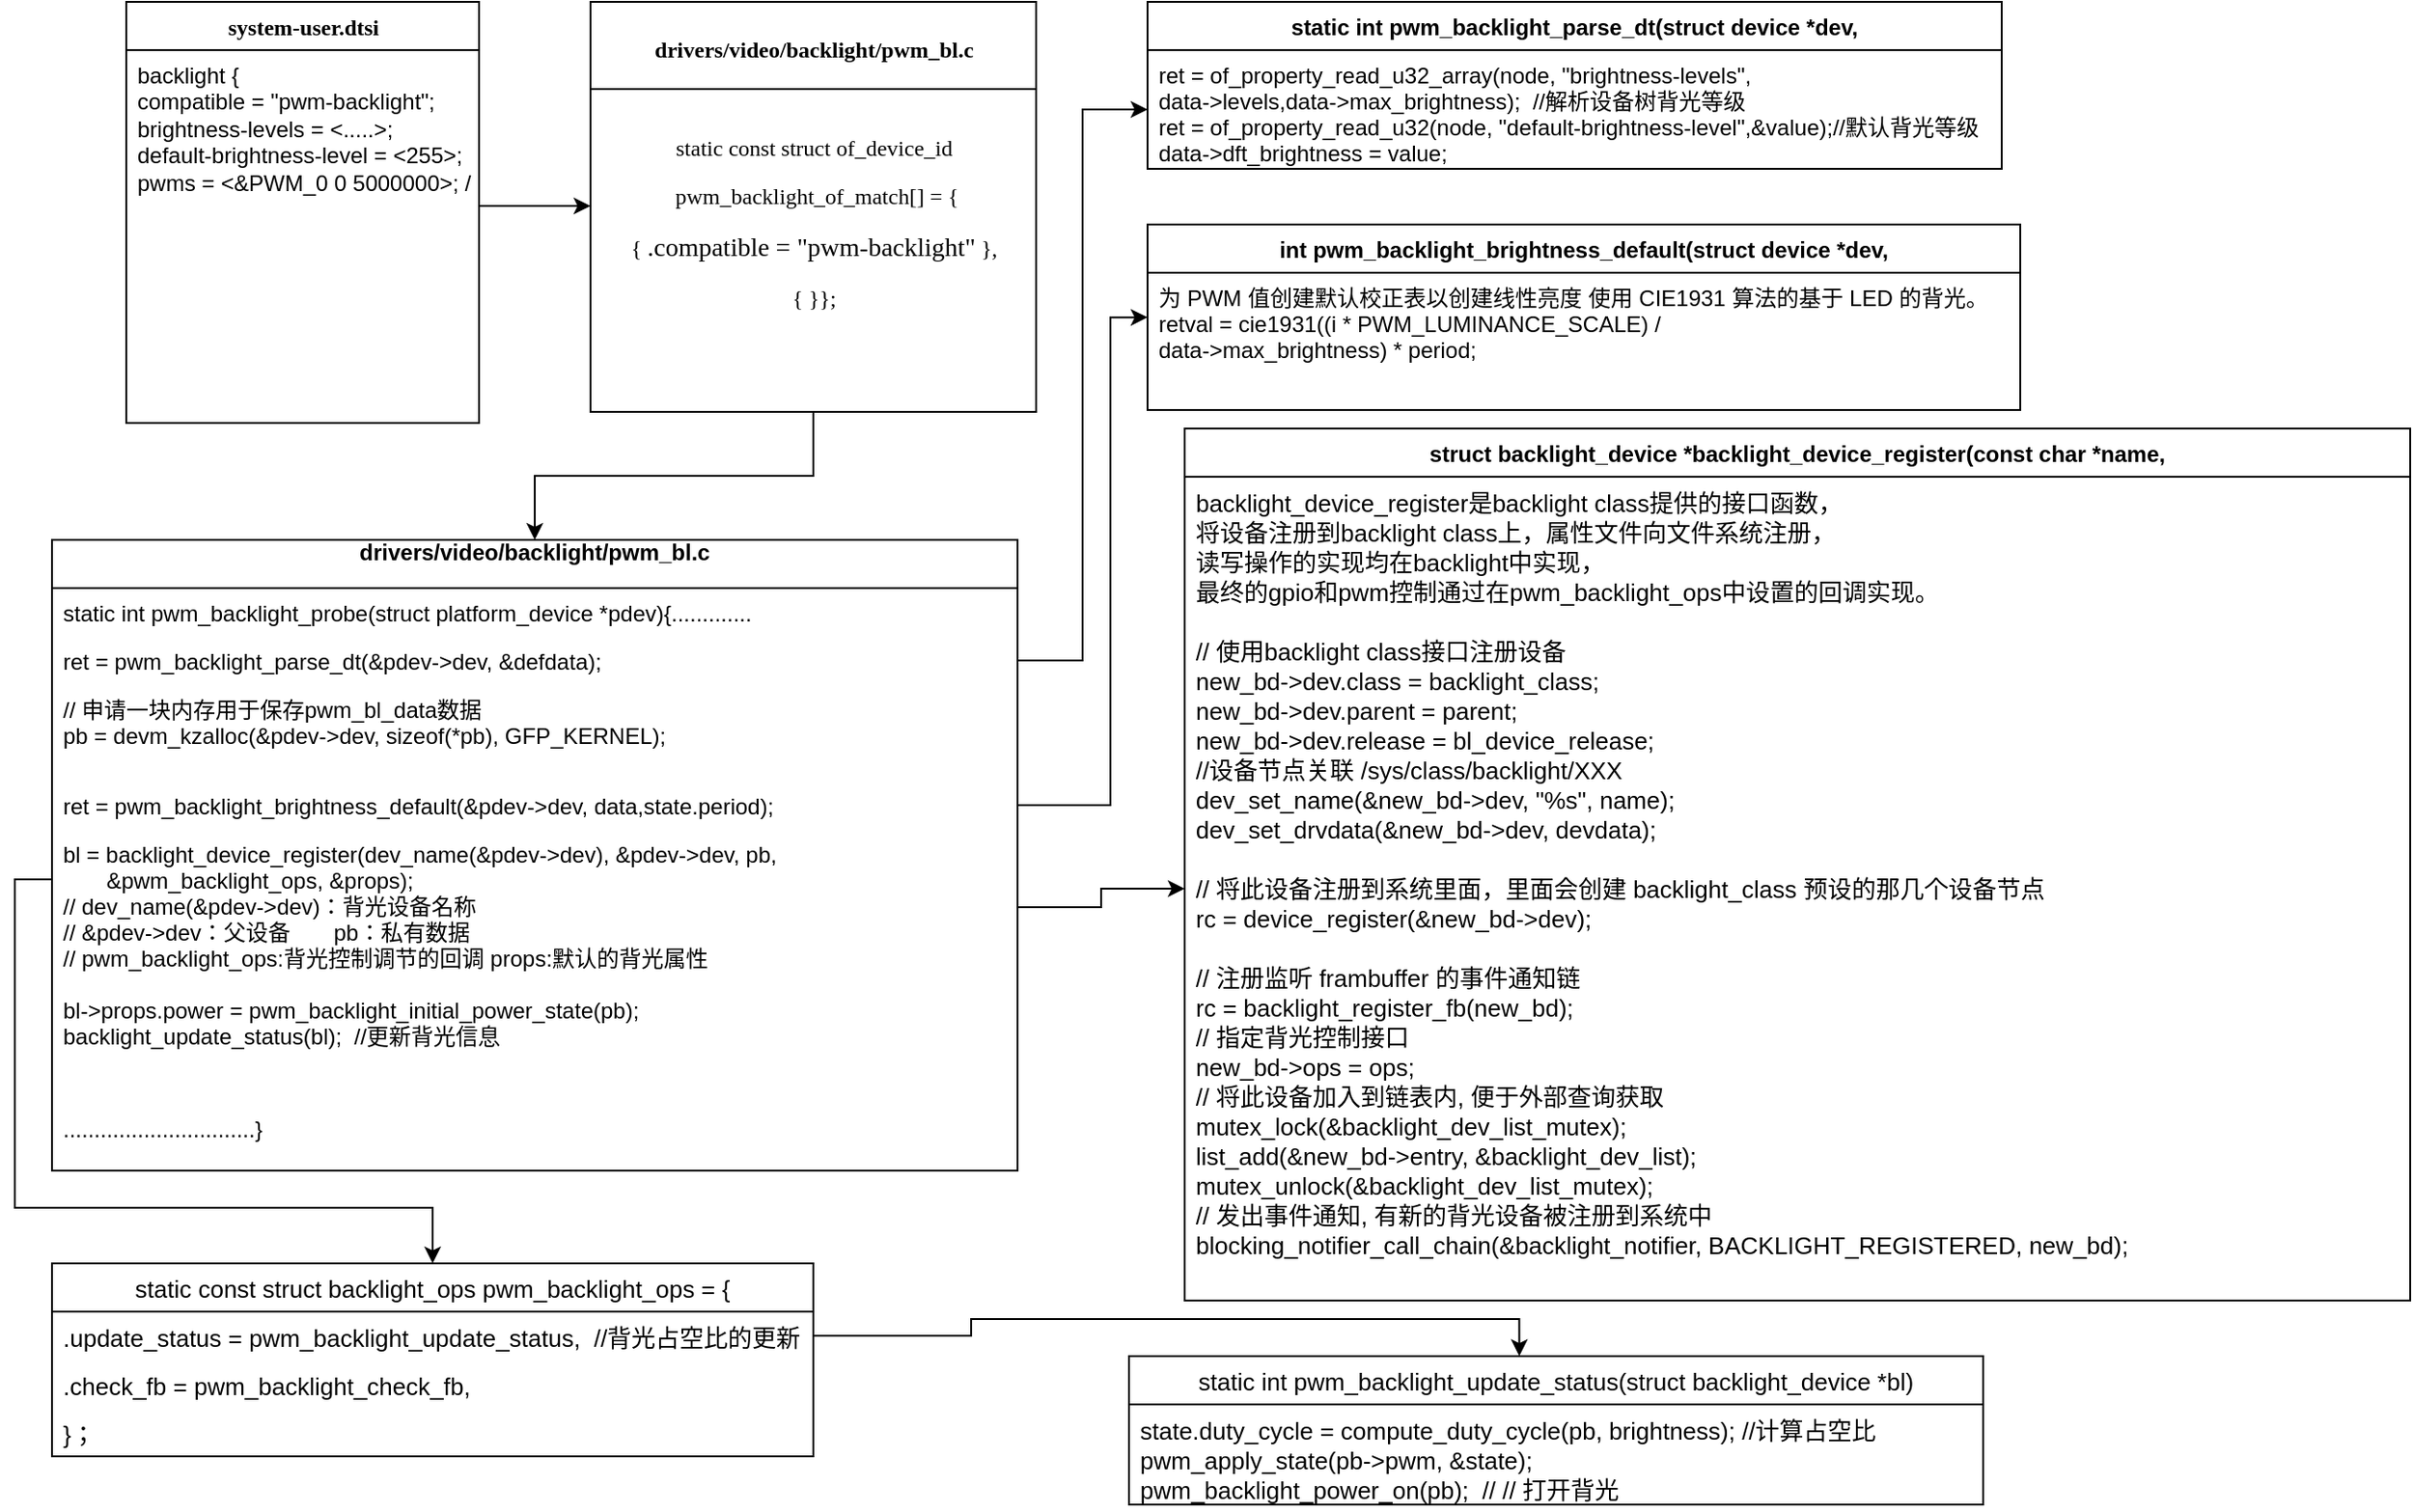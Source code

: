 <mxfile version="20.7.2" type="github">
  <diagram name="Page-1" id="9f46799a-70d6-7492-0946-bef42562c5a5">
    <mxGraphModel dx="2491" dy="788" grid="1" gridSize="10" guides="1" tooltips="1" connect="1" arrows="1" fold="1" page="1" pageScale="1" pageWidth="1100" pageHeight="850" background="none" math="0" shadow="0">
      <root>
        <mxCell id="0" />
        <mxCell id="1" parent="0" />
        <mxCell id="78961159f06e98e8-17" value="system-user.dtsi" style="swimlane;html=1;fontStyle=1;align=center;verticalAlign=top;childLayout=stackLayout;horizontal=1;startSize=26;horizontalStack=0;resizeParent=1;resizeLast=0;collapsible=1;marginBottom=0;swimlaneFillColor=#ffffff;rounded=0;shadow=0;comic=0;labelBackgroundColor=none;strokeWidth=1;fillColor=none;fontFamily=Verdana;fontSize=12" parent="1" vertex="1">
          <mxGeometry x="60" y="30" width="190" height="227" as="geometry" />
        </mxCell>
        <mxCell id="78961159f06e98e8-21" value="&lt;div&gt;backlight {&lt;/div&gt;&lt;div&gt;&lt;span style=&quot;&quot;&gt;			&lt;/span&gt;compatible = &quot;pwm-backlight&quot;;&lt;/div&gt;&lt;div&gt;brightness-levels = &amp;lt;.....&amp;gt;;&lt;br&gt;&lt;/div&gt;&lt;div&gt;default-brightness-level = &amp;lt;255&amp;gt;;&lt;br&gt;&lt;/div&gt;&lt;div&gt;pwms = &amp;lt;&amp;amp;PWM_0 0 5000000&amp;gt;; /&lt;br&gt;&lt;/div&gt;" style="text;html=1;strokeColor=none;fillColor=none;align=left;verticalAlign=top;spacingLeft=4;spacingRight=4;whiteSpace=wrap;overflow=hidden;rotatable=0;points=[[0,0.5],[1,0.5]];portConstraint=eastwest;" parent="78961159f06e98e8-17" vertex="1">
          <mxGeometry y="26" width="190" height="124" as="geometry" />
        </mxCell>
        <mxCell id="78961159f06e98e8-20" value="+ method(type): type" style="text;html=1;strokeColor=none;fillColor=none;align=left;verticalAlign=top;spacingLeft=4;spacingRight=4;whiteSpace=wrap;overflow=hidden;rotatable=0;points=[[0,0.5],[1,0.5]];portConstraint=eastwest;" parent="78961159f06e98e8-17" vertex="1">
          <mxGeometry y="150" width="190" height="6" as="geometry" />
        </mxCell>
        <mxCell id="pFG0BNeJu_NjUhtNRgoJ-89" style="edgeStyle=orthogonalEdgeStyle;rounded=0;orthogonalLoop=1;jettySize=auto;html=1;exitX=0.5;exitY=1;exitDx=0;exitDy=0;entryX=0.5;entryY=0;entryDx=0;entryDy=0;" edge="1" parent="1" source="78961159f06e98e8-30" target="pFG0BNeJu_NjUhtNRgoJ-75">
          <mxGeometry relative="1" as="geometry" />
        </mxCell>
        <mxCell id="78961159f06e98e8-30" value="&lt;p class=&quot;MsoNormal&quot;&gt;drivers/video/backlight/pwm_bl.c&lt;/p&gt;&lt;p class=&quot;MsoNormal&quot;&gt;&lt;span style=&quot;background-color: initial;&quot;&gt;&lt;br&gt;&lt;/span&gt;&lt;/p&gt;&lt;p class=&quot;MsoNormal&quot;&gt;&lt;span style=&quot;font-weight: normal;&quot;&gt;&lt;span style=&quot;background-color: initial;&quot;&gt;static const&amp;nbsp;&lt;/span&gt;&lt;span style=&quot;background-color: initial;&quot;&gt;struct of_device_id&lt;/span&gt;&lt;/span&gt;&lt;/p&gt;&lt;p class=&quot;MsoNormal&quot;&gt;&lt;span style=&quot;font-weight: normal;&quot;&gt;&lt;span style=&quot;background-color: initial;&quot;&gt;&amp;nbsp;pwm_backlight_of_match[] = {&lt;/span&gt;&lt;br&gt;&lt;/span&gt;&lt;/p&gt;&lt;p class=&quot;MsoNormal&quot;&gt;&lt;span style=&quot;font-weight: normal;&quot;&gt;&lt;/span&gt;&lt;/p&gt;&lt;p class=&quot;MsoNormal&quot;&gt;&lt;span style=&quot;font-weight: normal;&quot;&gt;&lt;span&gt;	&lt;/span&gt;&lt;span&gt;{ &lt;/span&gt;&lt;span style=&quot;font-family: Calibri; font-size: 10.5pt;&quot;&gt;.compatible = &quot;pwm-backlight&quot;&lt;/span&gt;&lt;span&gt;&amp;nbsp;},&lt;/span&gt;&lt;span&gt;&lt;/span&gt;&lt;/span&gt;&lt;/p&gt;&lt;p class=&quot;MsoNormal&quot;&gt;&lt;span style=&quot;font-weight: normal;&quot;&gt;&lt;span&gt;	&lt;/span&gt;&lt;span&gt;{ }&lt;/span&gt;&lt;span style=&quot;background-color: initial;&quot;&gt;};&lt;/span&gt;&lt;/span&gt;&lt;/p&gt;&lt;p class=&quot;MsoNormal&quot;&gt;&lt;br&gt;&lt;/p&gt;&lt;p class=&quot;MsoNormal&quot;&gt;&lt;span&gt;&lt;br&gt;&lt;/span&gt;&lt;/p&gt;&lt;p class=&quot;MsoNormal&quot;&gt;&lt;span&gt;&lt;br&gt;&lt;/span&gt;&lt;/p&gt;&lt;p class=&quot;MsoNormal&quot;&gt;&lt;span&gt;&lt;br&gt;&lt;/span&gt;&lt;/p&gt;&lt;p class=&quot;MsoNormal&quot;&gt;&lt;span&gt;&lt;br&gt;&lt;/span&gt;&lt;/p&gt;&lt;br&gt;&lt;p class=&quot;MsoNormal&quot;&gt;&lt;span&gt;&lt;/span&gt;&lt;/p&gt;" style="swimlane;html=1;fontStyle=1;align=center;verticalAlign=top;childLayout=stackLayout;horizontal=1;startSize=47;horizontalStack=0;resizeParent=1;resizeLast=0;collapsible=1;marginBottom=0;swimlaneFillColor=#ffffff;rounded=0;shadow=0;comic=0;labelBackgroundColor=none;strokeWidth=1;fillColor=none;fontFamily=Verdana;fontSize=12" parent="1" vertex="1">
          <mxGeometry x="310" y="30" width="240" height="221" as="geometry" />
        </mxCell>
        <mxCell id="pFG0BNeJu_NjUhtNRgoJ-2" value="" style="endArrow=classic;html=1;rounded=0;" edge="1" parent="1">
          <mxGeometry width="50" height="50" relative="1" as="geometry">
            <mxPoint x="250" y="140" as="sourcePoint" />
            <mxPoint x="310" y="140" as="targetPoint" />
          </mxGeometry>
        </mxCell>
        <mxCell id="pFG0BNeJu_NjUhtNRgoJ-23" value="static int pwm_backlight_parse_dt(struct device *dev," style="swimlane;fontStyle=1;childLayout=stackLayout;horizontal=1;startSize=26;fillColor=none;horizontalStack=0;resizeParent=1;resizeParentMax=0;resizeLast=0;collapsible=1;marginBottom=0;" vertex="1" parent="1">
          <mxGeometry x="610" y="30" width="460" height="90" as="geometry" />
        </mxCell>
        <mxCell id="pFG0BNeJu_NjUhtNRgoJ-24" value="ret = of_property_read_u32_array(node, &quot;brightness-levels&quot;,&#xa;						 data-&gt;levels,data-&gt;max_brightness);  //解析设备树背光等级&#xa;ret = of_property_read_u32(node, &quot;default-brightness-level&quot;,&amp;value);//默认背光等级&#xa;		data-&gt;dft_brightness = value;" style="text;strokeColor=none;fillColor=none;align=left;verticalAlign=top;spacingLeft=4;spacingRight=4;overflow=hidden;rotatable=0;points=[[0,0.5],[1,0.5]];portConstraint=eastwest;" vertex="1" parent="pFG0BNeJu_NjUhtNRgoJ-23">
          <mxGeometry y="26" width="460" height="64" as="geometry" />
        </mxCell>
        <mxCell id="pFG0BNeJu_NjUhtNRgoJ-27" value="int pwm_backlight_brightness_default(struct device *dev," style="swimlane;fontStyle=1;childLayout=stackLayout;horizontal=1;startSize=26;fillColor=none;horizontalStack=0;resizeParent=1;resizeParentMax=0;resizeLast=0;collapsible=1;marginBottom=0;" vertex="1" parent="1">
          <mxGeometry x="610" y="150" width="470" height="100" as="geometry" />
        </mxCell>
        <mxCell id="pFG0BNeJu_NjUhtNRgoJ-28" value="为 PWM 值创建默认校正表以创建线性亮度 使用 CIE1931 算法的基于 LED 的背光。&#xa;retval = cie1931((i * PWM_LUMINANCE_SCALE) /&#xa;				 data-&gt;max_brightness) * period;" style="text;strokeColor=none;fillColor=none;align=left;verticalAlign=top;spacingLeft=4;spacingRight=4;overflow=hidden;rotatable=0;points=[[0,0.5],[1,0.5]];portConstraint=eastwest;" vertex="1" parent="pFG0BNeJu_NjUhtNRgoJ-27">
          <mxGeometry y="26" width="470" height="74" as="geometry" />
        </mxCell>
        <mxCell id="pFG0BNeJu_NjUhtNRgoJ-41" value="struct backlight_device *backlight_device_register(const char *name," style="swimlane;fontStyle=1;childLayout=stackLayout;horizontal=1;startSize=26;fillColor=none;horizontalStack=0;resizeParent=1;resizeParentMax=0;resizeLast=0;collapsible=1;marginBottom=0;movable=1;resizable=1;rotatable=1;deletable=1;editable=1;connectable=1;" vertex="1" parent="1">
          <mxGeometry x="630" y="260" width="660" height="470" as="geometry">
            <mxRectangle x="610" y="330" width="410" height="70" as="alternateBounds" />
          </mxGeometry>
        </mxCell>
        <mxCell id="pFG0BNeJu_NjUhtNRgoJ-42" value="backlight_device_register是backlight class提供的接口函数，&#xa;将设备注册到backlight class上，属性文件向文件系统注册，&#xa;读写操作的实现均在backlight中实现，&#xa;最终的gpio和pwm控制通过在pwm_backlight_ops中设置的回调实现。&#xa;&#xa;// 使用backlight class接口注册设备&#xa;new_bd-&gt;dev.class = backlight_class;&#xa;	new_bd-&gt;dev.parent = parent;&#xa;	new_bd-&gt;dev.release = bl_device_release;&#xa;//设备节点关联 /sys/class/backlight/XXX&#xa;	dev_set_name(&amp;new_bd-&gt;dev, &quot;%s&quot;, name);&#xa;	dev_set_drvdata(&amp;new_bd-&gt;dev, devdata);&#xa;&#xa;	// 将此设备注册到系统里面，里面会创建 backlight_class 预设的那几个设备节点&#xa;	rc = device_register(&amp;new_bd-&gt;dev);&#xa;&#xa;	// 注册监听 frambuffer 的事件通知链&#xa;	rc = backlight_register_fb(new_bd);&#xa;	// 指定背光控制接口&#xa;	new_bd-&gt;ops = ops;&#xa;	// 将此设备加入到链表内, 便于外部查询获取&#xa;	mutex_lock(&amp;backlight_dev_list_mutex);&#xa;	list_add(&amp;new_bd-&gt;entry, &amp;backlight_dev_list);&#xa;	mutex_unlock(&amp;backlight_dev_list_mutex);&#xa;	// 发出事件通知, 有新的背光设备被注册到系统中&#xa;	blocking_notifier_call_chain(&amp;backlight_notifier, BACKLIGHT_REGISTERED, new_bd);&#xa;&#xa;" style="text;strokeColor=none;fillColor=none;align=left;verticalAlign=top;spacingLeft=4;spacingRight=4;overflow=hidden;rotatable=0;points=[[0,0.5],[1,0.5]];portConstraint=eastwest;fontSize=13;" vertex="1" parent="pFG0BNeJu_NjUhtNRgoJ-41">
          <mxGeometry y="26" width="660" height="444" as="geometry" />
        </mxCell>
        <mxCell id="pFG0BNeJu_NjUhtNRgoJ-75" value="drivers/video/backlight/pwm_bl.c&#xa;" style="swimlane;fontStyle=1;childLayout=stackLayout;horizontal=1;startSize=26;fillColor=none;horizontalStack=0;resizeParent=1;resizeParentMax=0;resizeLast=0;collapsible=1;marginBottom=0;" vertex="1" parent="1">
          <mxGeometry x="20" y="320" width="520" height="340" as="geometry" />
        </mxCell>
        <mxCell id="pFG0BNeJu_NjUhtNRgoJ-76" value="static int pwm_backlight_probe(struct platform_device *pdev){............." style="text;strokeColor=none;fillColor=none;align=left;verticalAlign=top;spacingLeft=4;spacingRight=4;overflow=hidden;rotatable=0;points=[[0,0.5],[1,0.5]];portConstraint=eastwest;" vertex="1" parent="pFG0BNeJu_NjUhtNRgoJ-75">
          <mxGeometry y="26" width="520" height="26" as="geometry" />
        </mxCell>
        <mxCell id="pFG0BNeJu_NjUhtNRgoJ-77" value="ret = pwm_backlight_parse_dt(&amp;pdev-&gt;dev, &amp;defdata);" style="text;strokeColor=none;fillColor=none;align=left;verticalAlign=top;spacingLeft=4;spacingRight=4;overflow=hidden;rotatable=0;points=[[0,0.5],[1,0.5]];portConstraint=eastwest;" vertex="1" parent="pFG0BNeJu_NjUhtNRgoJ-75">
          <mxGeometry y="52" width="520" height="26" as="geometry" />
        </mxCell>
        <mxCell id="pFG0BNeJu_NjUhtNRgoJ-78" value="// 申请一块内存用于保存pwm_bl_data数据&#xa;pb = devm_kzalloc(&amp;pdev-&gt;dev, sizeof(*pb), GFP_KERNEL);" style="text;strokeColor=none;fillColor=none;align=left;verticalAlign=top;spacingLeft=4;spacingRight=4;overflow=hidden;rotatable=0;points=[[0,0.5],[1,0.5]];portConstraint=eastwest;" vertex="1" parent="pFG0BNeJu_NjUhtNRgoJ-75">
          <mxGeometry y="78" width="520" height="52" as="geometry" />
        </mxCell>
        <mxCell id="pFG0BNeJu_NjUhtNRgoJ-82" value="ret = pwm_backlight_brightness_default(&amp;pdev-&gt;dev, data,state.period);" style="text;strokeColor=none;fillColor=none;align=left;verticalAlign=top;spacingLeft=4;spacingRight=4;overflow=hidden;rotatable=0;points=[[0,0.5],[1,0.5]];portConstraint=eastwest;" vertex="1" parent="pFG0BNeJu_NjUhtNRgoJ-75">
          <mxGeometry y="130" width="520" height="26" as="geometry" />
        </mxCell>
        <mxCell id="pFG0BNeJu_NjUhtNRgoJ-84" value="bl = backlight_device_register(dev_name(&amp;pdev-&gt;dev), &amp;pdev-&gt;dev, pb,&#xa;       &amp;pwm_backlight_ops, &amp;props);&#xa;// dev_name(&amp;pdev-&gt;dev)：背光设备名称&#xa;// &amp;pdev-&gt;dev：父设备       pb：私有数据&#xa;// pwm_backlight_ops:背光控制调节的回调		props:默认的背光属性" style="text;strokeColor=none;fillColor=none;align=left;verticalAlign=top;spacingLeft=4;spacingRight=4;overflow=hidden;rotatable=0;points=[[0,0.5],[1,0.5]];portConstraint=eastwest;" vertex="1" parent="pFG0BNeJu_NjUhtNRgoJ-75">
          <mxGeometry y="156" width="520" height="84" as="geometry" />
        </mxCell>
        <mxCell id="pFG0BNeJu_NjUhtNRgoJ-85" value="bl-&gt;props.power = pwm_backlight_initial_power_state(pb);&#xa;backlight_update_status(bl);  //更新背光信息&#xa;&#xa;&#xa;" style="text;strokeColor=none;fillColor=none;align=left;verticalAlign=top;spacingLeft=4;spacingRight=4;overflow=hidden;rotatable=0;points=[[0,0.5],[1,0.5]];portConstraint=eastwest;" vertex="1" parent="pFG0BNeJu_NjUhtNRgoJ-75">
          <mxGeometry y="240" width="520" height="50" as="geometry" />
        </mxCell>
        <mxCell id="pFG0BNeJu_NjUhtNRgoJ-81" value="&#xa;...............................}" style="text;strokeColor=none;fillColor=none;align=left;verticalAlign=top;spacingLeft=4;spacingRight=4;overflow=hidden;rotatable=0;points=[[0,0.5],[1,0.5]];portConstraint=eastwest;" vertex="1" parent="pFG0BNeJu_NjUhtNRgoJ-75">
          <mxGeometry y="290" width="520" height="50" as="geometry" />
        </mxCell>
        <mxCell id="pFG0BNeJu_NjUhtNRgoJ-86" style="edgeStyle=orthogonalEdgeStyle;rounded=0;orthogonalLoop=1;jettySize=auto;html=1;entryX=0;entryY=0.5;entryDx=0;entryDy=0;" edge="1" parent="1" source="pFG0BNeJu_NjUhtNRgoJ-77" target="pFG0BNeJu_NjUhtNRgoJ-24">
          <mxGeometry relative="1" as="geometry" />
        </mxCell>
        <mxCell id="pFG0BNeJu_NjUhtNRgoJ-91" value="static const struct backlight_ops pwm_backlight_ops = {" style="swimlane;fontStyle=0;childLayout=stackLayout;horizontal=1;startSize=26;fillColor=none;horizontalStack=0;resizeParent=1;resizeParentMax=0;resizeLast=0;collapsible=1;marginBottom=0;fontSize=13;" vertex="1" parent="1">
          <mxGeometry x="20" y="710" width="410" height="104" as="geometry" />
        </mxCell>
        <mxCell id="pFG0BNeJu_NjUhtNRgoJ-92" value=".update_status	= pwm_backlight_update_status,  //背光占空比的更新" style="text;strokeColor=none;fillColor=none;align=left;verticalAlign=top;spacingLeft=4;spacingRight=4;overflow=hidden;rotatable=0;points=[[0,0.5],[1,0.5]];portConstraint=eastwest;fontSize=13;" vertex="1" parent="pFG0BNeJu_NjUhtNRgoJ-91">
          <mxGeometry y="26" width="410" height="26" as="geometry" />
        </mxCell>
        <mxCell id="pFG0BNeJu_NjUhtNRgoJ-93" value=".check_fb	= pwm_backlight_check_fb," style="text;strokeColor=none;fillColor=none;align=left;verticalAlign=top;spacingLeft=4;spacingRight=4;overflow=hidden;rotatable=0;points=[[0,0.5],[1,0.5]];portConstraint=eastwest;fontSize=13;" vertex="1" parent="pFG0BNeJu_NjUhtNRgoJ-91">
          <mxGeometry y="52" width="410" height="26" as="geometry" />
        </mxCell>
        <mxCell id="pFG0BNeJu_NjUhtNRgoJ-94" value="}；" style="text;strokeColor=none;fillColor=none;align=left;verticalAlign=top;spacingLeft=4;spacingRight=4;overflow=hidden;rotatable=0;points=[[0,0.5],[1,0.5]];portConstraint=eastwest;fontSize=13;" vertex="1" parent="pFG0BNeJu_NjUhtNRgoJ-91">
          <mxGeometry y="78" width="410" height="26" as="geometry" />
        </mxCell>
        <mxCell id="pFG0BNeJu_NjUhtNRgoJ-98" style="edgeStyle=orthogonalEdgeStyle;rounded=0;orthogonalLoop=1;jettySize=auto;html=1;exitX=0;exitY=0.5;exitDx=0;exitDy=0;entryX=0.5;entryY=0;entryDx=0;entryDy=0;fontSize=13;" edge="1" parent="1" source="pFG0BNeJu_NjUhtNRgoJ-84" target="pFG0BNeJu_NjUhtNRgoJ-91">
          <mxGeometry relative="1" as="geometry">
            <Array as="points">
              <mxPoint x="20" y="503" />
              <mxPoint y="503" />
              <mxPoint y="680" />
              <mxPoint x="225" y="680" />
            </Array>
          </mxGeometry>
        </mxCell>
        <mxCell id="pFG0BNeJu_NjUhtNRgoJ-100" value="static int pwm_backlight_update_status(struct backlight_device *bl)" style="swimlane;fontStyle=0;childLayout=stackLayout;horizontal=1;startSize=26;fillColor=none;horizontalStack=0;resizeParent=1;resizeParentMax=0;resizeLast=0;collapsible=1;marginBottom=0;fontSize=13;" vertex="1" parent="1">
          <mxGeometry x="600" y="760" width="460" height="80" as="geometry" />
        </mxCell>
        <mxCell id="pFG0BNeJu_NjUhtNRgoJ-103" value="state.duty_cycle = compute_duty_cycle(pb, brightness); //计算占空比&#xa;		pwm_apply_state(pb-&gt;pwm, &amp;state);&#xa;		pwm_backlight_power_on(pb);  // // 打开背光" style="text;strokeColor=none;fillColor=none;align=left;verticalAlign=top;spacingLeft=4;spacingRight=4;overflow=hidden;rotatable=0;points=[[0,0.5],[1,0.5]];portConstraint=eastwest;fontSize=13;" vertex="1" parent="pFG0BNeJu_NjUhtNRgoJ-100">
          <mxGeometry y="26" width="460" height="54" as="geometry" />
        </mxCell>
        <mxCell id="pFG0BNeJu_NjUhtNRgoJ-108" style="edgeStyle=orthogonalEdgeStyle;rounded=0;orthogonalLoop=1;jettySize=auto;html=1;entryX=0;entryY=0.325;entryDx=0;entryDy=0;entryPerimeter=0;fontSize=13;" edge="1" parent="1" source="pFG0BNeJu_NjUhtNRgoJ-82" target="pFG0BNeJu_NjUhtNRgoJ-28">
          <mxGeometry relative="1" as="geometry">
            <Array as="points">
              <mxPoint x="590" y="463" />
              <mxPoint x="590" y="200" />
            </Array>
          </mxGeometry>
        </mxCell>
        <mxCell id="pFG0BNeJu_NjUhtNRgoJ-109" value="" style="edgeStyle=orthogonalEdgeStyle;rounded=0;orthogonalLoop=1;jettySize=auto;html=1;fontSize=13;" edge="1" parent="1" source="pFG0BNeJu_NjUhtNRgoJ-84" target="pFG0BNeJu_NjUhtNRgoJ-42">
          <mxGeometry relative="1" as="geometry" />
        </mxCell>
        <mxCell id="pFG0BNeJu_NjUhtNRgoJ-110" style="edgeStyle=orthogonalEdgeStyle;rounded=0;orthogonalLoop=1;jettySize=auto;html=1;entryX=0.457;entryY=0;entryDx=0;entryDy=0;entryPerimeter=0;fontSize=13;" edge="1" parent="1" source="pFG0BNeJu_NjUhtNRgoJ-92" target="pFG0BNeJu_NjUhtNRgoJ-100">
          <mxGeometry relative="1" as="geometry" />
        </mxCell>
      </root>
    </mxGraphModel>
  </diagram>
</mxfile>
